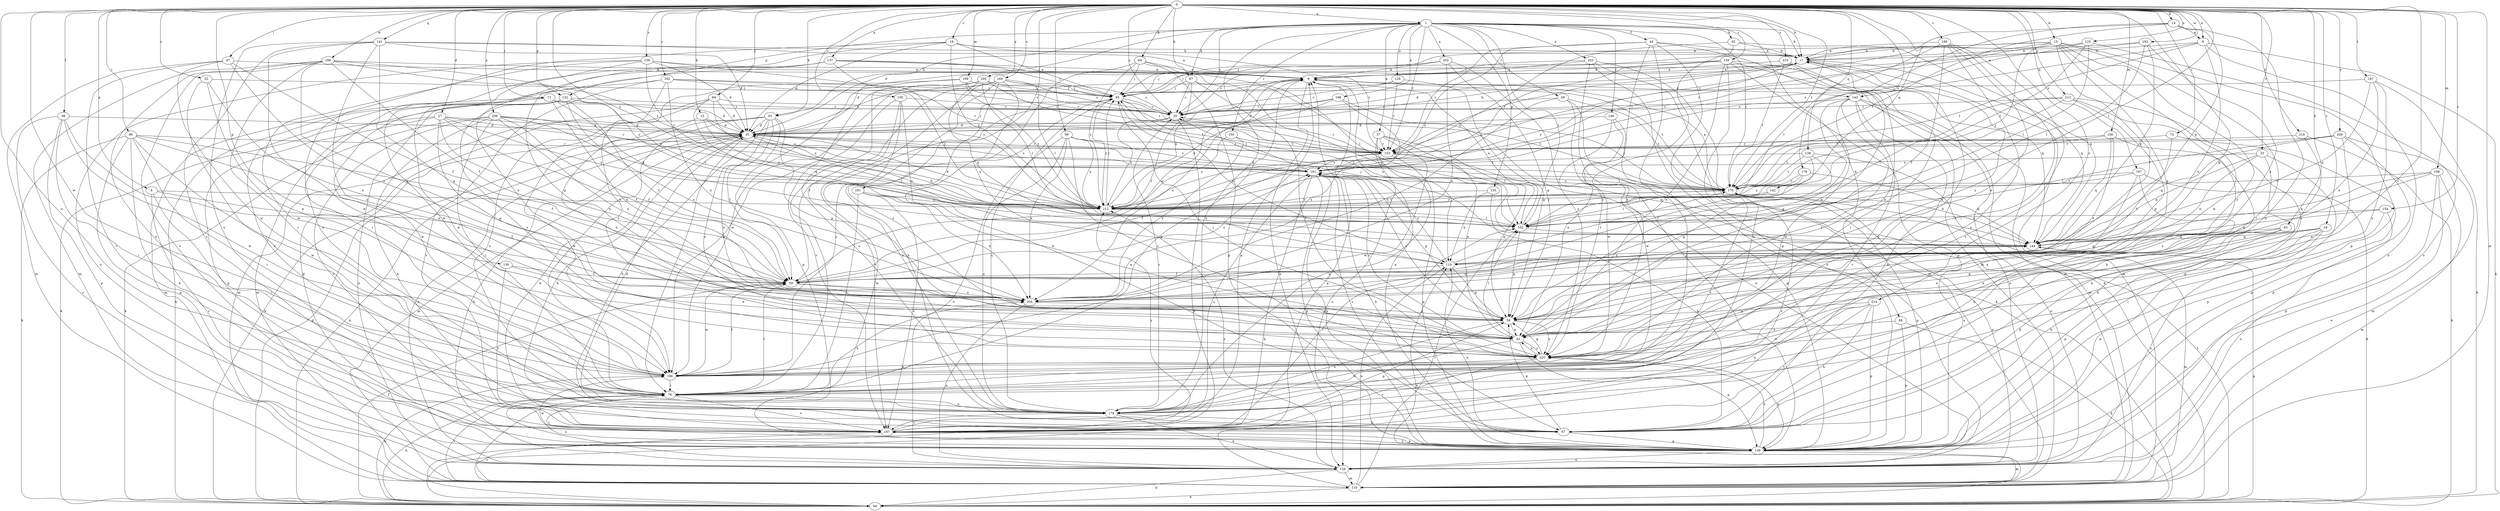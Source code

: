 strict digraph  {
0;
1;
4;
8;
9;
13;
14;
15;
17;
18;
19;
22;
23;
25;
27;
33;
37;
42;
44;
49;
50;
58;
63;
64;
65;
67;
71;
74;
76;
84;
85;
87;
88;
92;
94;
96;
97;
98;
99;
102;
106;
108;
109;
110;
119;
125;
126;
128;
130;
132;
135;
136;
137;
138;
141;
142;
143;
144;
148;
150;
153;
154;
156;
158;
159;
160;
161;
167;
170;
178;
179;
181;
182;
186;
187;
188;
192;
196;
197;
198;
202;
203;
204;
205;
208;
209;
210;
212;
213;
214;
218;
220;
0 -> 1  [label=a];
0 -> 4  [label=a];
0 -> 8  [label=a];
0 -> 13  [label=b];
0 -> 14  [label=b];
0 -> 15  [label=b];
0 -> 17  [label=b];
0 -> 18  [label=c];
0 -> 19  [label=c];
0 -> 22  [label=c];
0 -> 23  [label=c];
0 -> 25  [label=c];
0 -> 27  [label=d];
0 -> 58  [label=g];
0 -> 63  [label=h];
0 -> 64  [label=h];
0 -> 65  [label=h];
0 -> 71  [label=i];
0 -> 74  [label=i];
0 -> 84  [label=j];
0 -> 87  [label=k];
0 -> 96  [label=l];
0 -> 97  [label=l];
0 -> 98  [label=l];
0 -> 99  [label=l];
0 -> 102  [label=l];
0 -> 106  [label=m];
0 -> 108  [label=m];
0 -> 109  [label=m];
0 -> 110  [label=m];
0 -> 125  [label=o];
0 -> 130  [label=p];
0 -> 132  [label=p];
0 -> 137  [label=q];
0 -> 138  [label=q];
0 -> 141  [label=q];
0 -> 142  [label=q];
0 -> 154  [label=s];
0 -> 156  [label=s];
0 -> 158  [label=s];
0 -> 159  [label=s];
0 -> 160  [label=s];
0 -> 167  [label=t];
0 -> 170  [label=t];
0 -> 178  [label=u];
0 -> 179  [label=u];
0 -> 181  [label=v];
0 -> 182  [label=v];
0 -> 186  [label=v];
0 -> 188  [label=w];
0 -> 192  [label=w];
0 -> 196  [label=w];
0 -> 197  [label=x];
0 -> 205  [label=y];
0 -> 208  [label=y];
0 -> 209  [label=y];
0 -> 210  [label=y];
0 -> 212  [label=y];
0 -> 213  [label=z];
0 -> 214  [label=z];
0 -> 218  [label=z];
0 -> 220  [label=z];
1 -> 17  [label=b];
1 -> 25  [label=c];
1 -> 33  [label=d];
1 -> 37  [label=e];
1 -> 44  [label=f];
1 -> 49  [label=f];
1 -> 65  [label=h];
1 -> 87  [label=k];
1 -> 88  [label=k];
1 -> 92  [label=k];
1 -> 102  [label=l];
1 -> 126  [label=o];
1 -> 132  [label=p];
1 -> 135  [label=p];
1 -> 148  [label=r];
1 -> 150  [label=r];
1 -> 153  [label=r];
1 -> 170  [label=t];
1 -> 179  [label=u];
1 -> 198  [label=x];
1 -> 202  [label=x];
1 -> 203  [label=x];
4 -> 50  [label=f];
4 -> 76  [label=i];
4 -> 187  [label=v];
4 -> 212  [label=y];
8 -> 17  [label=b];
8 -> 94  [label=k];
8 -> 128  [label=o];
8 -> 143  [label=q];
8 -> 170  [label=t];
8 -> 204  [label=x];
9 -> 85  [label=j];
9 -> 119  [label=n];
9 -> 128  [label=o];
9 -> 143  [label=q];
9 -> 170  [label=t];
9 -> 204  [label=x];
13 -> 33  [label=d];
13 -> 42  [label=e];
13 -> 161  [label=s];
13 -> 212  [label=y];
14 -> 8  [label=a];
14 -> 144  [label=q];
14 -> 153  [label=r];
14 -> 161  [label=s];
14 -> 170  [label=t];
14 -> 179  [label=u];
15 -> 17  [label=b];
15 -> 50  [label=f];
15 -> 58  [label=g];
15 -> 76  [label=i];
15 -> 85  [label=j];
15 -> 136  [label=p];
15 -> 153  [label=r];
15 -> 161  [label=s];
15 -> 196  [label=w];
15 -> 212  [label=y];
15 -> 220  [label=z];
17 -> 9  [label=a];
17 -> 33  [label=d];
17 -> 42  [label=e];
17 -> 85  [label=j];
17 -> 110  [label=m];
17 -> 144  [label=q];
17 -> 153  [label=r];
17 -> 212  [label=y];
18 -> 42  [label=e];
18 -> 58  [label=g];
18 -> 67  [label=h];
18 -> 128  [label=o];
18 -> 136  [label=p];
18 -> 144  [label=q];
19 -> 17  [label=b];
19 -> 33  [label=d];
19 -> 42  [label=e];
19 -> 85  [label=j];
19 -> 153  [label=r];
19 -> 179  [label=u];
19 -> 212  [label=y];
22 -> 42  [label=e];
22 -> 76  [label=i];
22 -> 85  [label=j];
22 -> 204  [label=x];
23 -> 67  [label=h];
23 -> 119  [label=n];
23 -> 136  [label=p];
23 -> 144  [label=q];
23 -> 161  [label=s];
25 -> 33  [label=d];
25 -> 94  [label=k];
25 -> 170  [label=t];
25 -> 212  [label=y];
27 -> 33  [label=d];
27 -> 50  [label=f];
27 -> 58  [label=g];
27 -> 94  [label=k];
27 -> 136  [label=p];
27 -> 153  [label=r];
27 -> 204  [label=x];
27 -> 212  [label=y];
33 -> 9  [label=a];
33 -> 17  [label=b];
33 -> 67  [label=h];
33 -> 76  [label=i];
33 -> 85  [label=j];
33 -> 94  [label=k];
33 -> 102  [label=l];
33 -> 110  [label=m];
33 -> 128  [label=o];
33 -> 153  [label=r];
33 -> 161  [label=s];
37 -> 42  [label=e];
37 -> 102  [label=l];
37 -> 128  [label=o];
37 -> 153  [label=r];
37 -> 179  [label=u];
37 -> 196  [label=w];
42 -> 17  [label=b];
42 -> 102  [label=l];
42 -> 136  [label=p];
42 -> 161  [label=s];
42 -> 179  [label=u];
42 -> 220  [label=z];
44 -> 17  [label=b];
44 -> 76  [label=i];
44 -> 110  [label=m];
44 -> 136  [label=p];
44 -> 153  [label=r];
44 -> 212  [label=y];
44 -> 220  [label=z];
49 -> 25  [label=c];
49 -> 94  [label=k];
49 -> 170  [label=t];
49 -> 196  [label=w];
49 -> 204  [label=x];
50 -> 9  [label=a];
50 -> 42  [label=e];
50 -> 76  [label=i];
50 -> 161  [label=s];
50 -> 196  [label=w];
50 -> 204  [label=x];
58 -> 42  [label=e];
58 -> 161  [label=s];
58 -> 179  [label=u];
58 -> 220  [label=z];
63 -> 42  [label=e];
63 -> 67  [label=h];
63 -> 136  [label=p];
63 -> 144  [label=q];
63 -> 179  [label=u];
63 -> 204  [label=x];
64 -> 9  [label=a];
64 -> 67  [label=h];
64 -> 85  [label=j];
64 -> 102  [label=l];
64 -> 136  [label=p];
64 -> 212  [label=y];
65 -> 33  [label=d];
65 -> 42  [label=e];
65 -> 50  [label=f];
65 -> 58  [label=g];
65 -> 67  [label=h];
65 -> 76  [label=i];
65 -> 94  [label=k];
65 -> 196  [label=w];
65 -> 220  [label=z];
67 -> 58  [label=g];
67 -> 136  [label=p];
67 -> 161  [label=s];
71 -> 25  [label=c];
71 -> 33  [label=d];
71 -> 102  [label=l];
71 -> 110  [label=m];
71 -> 196  [label=w];
71 -> 204  [label=x];
74 -> 50  [label=f];
74 -> 136  [label=p];
74 -> 153  [label=r];
76 -> 9  [label=a];
76 -> 94  [label=k];
76 -> 128  [label=o];
76 -> 170  [label=t];
76 -> 179  [label=u];
76 -> 187  [label=v];
76 -> 204  [label=x];
84 -> 25  [label=c];
84 -> 33  [label=d];
84 -> 110  [label=m];
84 -> 136  [label=p];
84 -> 144  [label=q];
84 -> 212  [label=y];
85 -> 25  [label=c];
85 -> 50  [label=f];
85 -> 102  [label=l];
85 -> 119  [label=n];
85 -> 170  [label=t];
85 -> 179  [label=u];
85 -> 212  [label=y];
87 -> 25  [label=c];
87 -> 50  [label=f];
87 -> 85  [label=j];
87 -> 144  [label=q];
87 -> 220  [label=z];
88 -> 42  [label=e];
88 -> 94  [label=k];
88 -> 136  [label=p];
92 -> 17  [label=b];
92 -> 144  [label=q];
92 -> 212  [label=y];
92 -> 220  [label=z];
94 -> 33  [label=d];
94 -> 50  [label=f];
94 -> 119  [label=n];
94 -> 144  [label=q];
94 -> 170  [label=t];
96 -> 50  [label=f];
96 -> 67  [label=h];
96 -> 76  [label=i];
96 -> 94  [label=k];
96 -> 136  [label=p];
96 -> 153  [label=r];
96 -> 196  [label=w];
96 -> 204  [label=x];
97 -> 9  [label=a];
97 -> 50  [label=f];
97 -> 110  [label=m];
97 -> 187  [label=v];
97 -> 196  [label=w];
97 -> 204  [label=x];
98 -> 33  [label=d];
98 -> 50  [label=f];
98 -> 76  [label=i];
98 -> 128  [label=o];
98 -> 136  [label=p];
98 -> 196  [label=w];
99 -> 128  [label=o];
99 -> 153  [label=r];
99 -> 161  [label=s];
99 -> 179  [label=u];
99 -> 204  [label=x];
99 -> 212  [label=y];
99 -> 220  [label=z];
102 -> 9  [label=a];
102 -> 33  [label=d];
102 -> 58  [label=g];
102 -> 144  [label=q];
106 -> 144  [label=q];
106 -> 153  [label=r];
106 -> 170  [label=t];
106 -> 204  [label=x];
106 -> 220  [label=z];
108 -> 110  [label=m];
108 -> 119  [label=n];
108 -> 128  [label=o];
108 -> 136  [label=p];
108 -> 144  [label=q];
108 -> 170  [label=t];
109 -> 85  [label=j];
109 -> 136  [label=p];
109 -> 153  [label=r];
109 -> 179  [label=u];
109 -> 212  [label=y];
110 -> 9  [label=a];
110 -> 76  [label=i];
110 -> 94  [label=k];
110 -> 102  [label=l];
110 -> 119  [label=n];
110 -> 187  [label=v];
119 -> 50  [label=f];
119 -> 58  [label=g];
119 -> 161  [label=s];
119 -> 170  [label=t];
125 -> 17  [label=b];
125 -> 85  [label=j];
125 -> 102  [label=l];
125 -> 128  [label=o];
125 -> 161  [label=s];
125 -> 170  [label=t];
126 -> 25  [label=c];
126 -> 58  [label=g];
126 -> 85  [label=j];
126 -> 153  [label=r];
128 -> 33  [label=d];
128 -> 94  [label=k];
128 -> 110  [label=m];
128 -> 212  [label=y];
130 -> 42  [label=e];
130 -> 50  [label=f];
130 -> 187  [label=v];
132 -> 25  [label=c];
132 -> 50  [label=f];
132 -> 94  [label=k];
132 -> 102  [label=l];
132 -> 110  [label=m];
132 -> 128  [label=o];
132 -> 204  [label=x];
132 -> 220  [label=z];
135 -> 67  [label=h];
135 -> 119  [label=n];
135 -> 212  [label=y];
136 -> 9  [label=a];
136 -> 76  [label=i];
136 -> 110  [label=m];
136 -> 119  [label=n];
136 -> 128  [label=o];
136 -> 161  [label=s];
136 -> 187  [label=v];
136 -> 196  [label=w];
136 -> 220  [label=z];
137 -> 9  [label=a];
137 -> 58  [label=g];
137 -> 85  [label=j];
137 -> 153  [label=r];
137 -> 187  [label=v];
137 -> 196  [label=w];
137 -> 212  [label=y];
138 -> 50  [label=f];
138 -> 58  [label=g];
138 -> 128  [label=o];
138 -> 161  [label=s];
138 -> 170  [label=t];
141 -> 9  [label=a];
141 -> 17  [label=b];
141 -> 33  [label=d];
141 -> 58  [label=g];
141 -> 179  [label=u];
141 -> 187  [label=v];
141 -> 196  [label=w];
141 -> 220  [label=z];
142 -> 102  [label=l];
142 -> 212  [label=y];
143 -> 25  [label=c];
143 -> 58  [label=g];
143 -> 67  [label=h];
143 -> 110  [label=m];
143 -> 128  [label=o];
143 -> 187  [label=v];
143 -> 196  [label=w];
143 -> 220  [label=z];
144 -> 85  [label=j];
144 -> 110  [label=m];
144 -> 119  [label=n];
148 -> 33  [label=d];
148 -> 42  [label=e];
148 -> 136  [label=p];
148 -> 196  [label=w];
150 -> 153  [label=r];
150 -> 204  [label=x];
150 -> 212  [label=y];
153 -> 25  [label=c];
153 -> 50  [label=f];
153 -> 58  [label=g];
153 -> 136  [label=p];
153 -> 144  [label=q];
153 -> 161  [label=s];
154 -> 76  [label=i];
154 -> 102  [label=l];
154 -> 128  [label=o];
154 -> 144  [label=q];
156 -> 25  [label=c];
156 -> 119  [label=n];
156 -> 179  [label=u];
156 -> 187  [label=v];
156 -> 196  [label=w];
158 -> 9  [label=a];
158 -> 33  [label=d];
158 -> 76  [label=i];
158 -> 128  [label=o];
158 -> 153  [label=r];
158 -> 170  [label=t];
158 -> 196  [label=w];
159 -> 9  [label=a];
159 -> 42  [label=e];
159 -> 85  [label=j];
159 -> 110  [label=m];
159 -> 136  [label=p];
159 -> 144  [label=q];
159 -> 179  [label=u];
159 -> 212  [label=y];
160 -> 25  [label=c];
160 -> 67  [label=h];
160 -> 76  [label=i];
160 -> 85  [label=j];
160 -> 102  [label=l];
160 -> 110  [label=m];
160 -> 119  [label=n];
160 -> 196  [label=w];
160 -> 220  [label=z];
161 -> 25  [label=c];
161 -> 58  [label=g];
161 -> 67  [label=h];
161 -> 94  [label=k];
161 -> 136  [label=p];
161 -> 170  [label=t];
167 -> 85  [label=j];
167 -> 94  [label=k];
167 -> 144  [label=q];
167 -> 204  [label=x];
167 -> 220  [label=z];
170 -> 9  [label=a];
170 -> 33  [label=d];
170 -> 128  [label=o];
170 -> 136  [label=p];
170 -> 144  [label=q];
170 -> 161  [label=s];
170 -> 187  [label=v];
170 -> 212  [label=y];
178 -> 102  [label=l];
178 -> 144  [label=q];
178 -> 170  [label=t];
178 -> 212  [label=y];
179 -> 25  [label=c];
179 -> 33  [label=d];
179 -> 67  [label=h];
179 -> 128  [label=o];
179 -> 187  [label=v];
181 -> 42  [label=e];
181 -> 76  [label=i];
181 -> 187  [label=v];
181 -> 204  [label=x];
181 -> 212  [label=y];
182 -> 85  [label=j];
182 -> 153  [label=r];
182 -> 187  [label=v];
182 -> 196  [label=w];
182 -> 204  [label=x];
182 -> 212  [label=y];
182 -> 220  [label=z];
186 -> 17  [label=b];
186 -> 42  [label=e];
186 -> 50  [label=f];
186 -> 76  [label=i];
186 -> 102  [label=l];
186 -> 179  [label=u];
186 -> 187  [label=v];
187 -> 9  [label=a];
187 -> 33  [label=d];
187 -> 58  [label=g];
187 -> 102  [label=l];
187 -> 136  [label=p];
187 -> 161  [label=s];
187 -> 212  [label=y];
188 -> 9  [label=a];
188 -> 50  [label=f];
188 -> 76  [label=i];
188 -> 110  [label=m];
188 -> 161  [label=s];
188 -> 179  [label=u];
188 -> 187  [label=v];
188 -> 204  [label=x];
188 -> 212  [label=y];
192 -> 9  [label=a];
192 -> 17  [label=b];
192 -> 102  [label=l];
192 -> 144  [label=q];
192 -> 204  [label=x];
196 -> 50  [label=f];
196 -> 76  [label=i];
196 -> 85  [label=j];
196 -> 94  [label=k];
197 -> 58  [label=g];
197 -> 67  [label=h];
197 -> 94  [label=k];
197 -> 170  [label=t];
197 -> 212  [label=y];
198 -> 25  [label=c];
198 -> 33  [label=d];
198 -> 128  [label=o];
198 -> 204  [label=x];
198 -> 212  [label=y];
202 -> 9  [label=a];
202 -> 33  [label=d];
202 -> 58  [label=g];
202 -> 204  [label=x];
202 -> 220  [label=z];
203 -> 9  [label=a];
203 -> 25  [label=c];
203 -> 94  [label=k];
203 -> 110  [label=m];
203 -> 128  [label=o];
203 -> 136  [label=p];
204 -> 58  [label=g];
204 -> 128  [label=o];
204 -> 144  [label=q];
205 -> 25  [label=c];
205 -> 85  [label=j];
205 -> 102  [label=l];
205 -> 144  [label=q];
205 -> 170  [label=t];
205 -> 179  [label=u];
205 -> 187  [label=v];
208 -> 33  [label=d];
208 -> 50  [label=f];
208 -> 67  [label=h];
208 -> 76  [label=i];
208 -> 94  [label=k];
208 -> 161  [label=s];
208 -> 187  [label=v];
208 -> 204  [label=x];
208 -> 212  [label=y];
209 -> 42  [label=e];
209 -> 102  [label=l];
209 -> 110  [label=m];
209 -> 136  [label=p];
209 -> 144  [label=q];
209 -> 153  [label=r];
210 -> 9  [label=a];
210 -> 42  [label=e];
210 -> 76  [label=i];
210 -> 170  [label=t];
212 -> 9  [label=a];
212 -> 33  [label=d];
212 -> 85  [label=j];
212 -> 102  [label=l];
212 -> 170  [label=t];
213 -> 25  [label=c];
213 -> 58  [label=g];
213 -> 67  [label=h];
213 -> 102  [label=l];
213 -> 136  [label=p];
213 -> 170  [label=t];
214 -> 58  [label=g];
214 -> 67  [label=h];
214 -> 136  [label=p];
214 -> 179  [label=u];
214 -> 187  [label=v];
214 -> 196  [label=w];
218 -> 67  [label=h];
218 -> 94  [label=k];
218 -> 153  [label=r];
220 -> 17  [label=b];
220 -> 42  [label=e];
220 -> 58  [label=g];
220 -> 85  [label=j];
220 -> 136  [label=p];
220 -> 187  [label=v];
220 -> 196  [label=w];
}

